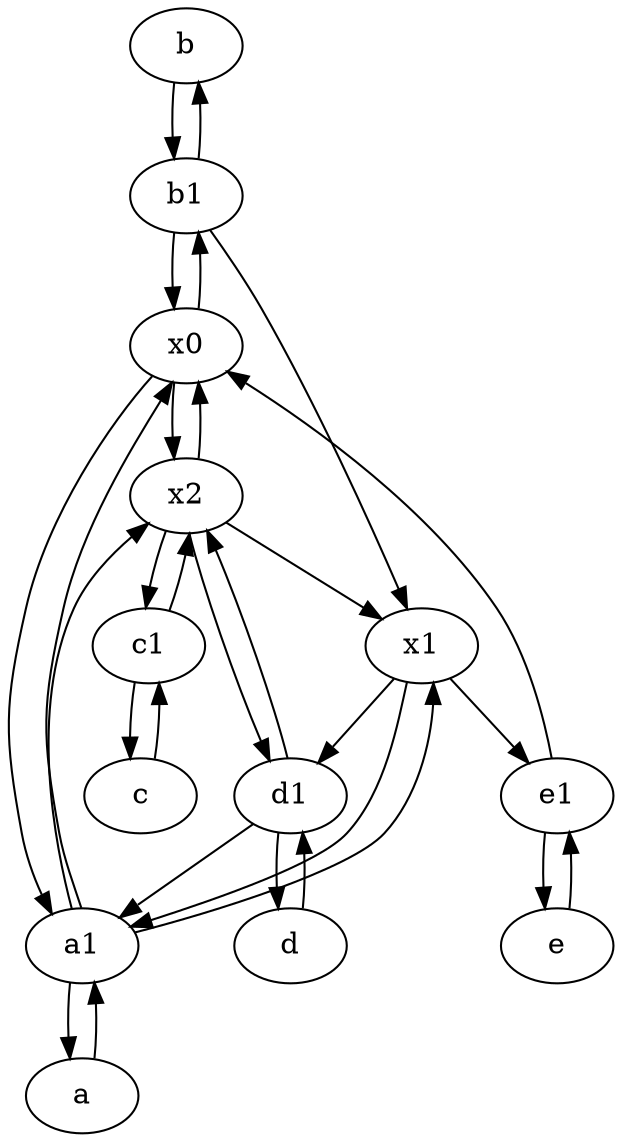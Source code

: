 digraph  {
	b [pos="50,20!"];
	b1 [pos="45,20!"];
	x1;
	c [pos="20,10!"];
	a [pos="40,10!"];
	e [pos="30,50!"];
	a1 [pos="40,15!"];
	x2;
	d1 [pos="25,30!"];
	d [pos="20,30!"];
	c1 [pos="30,15!"];
	e1 [pos="25,45!"];
	x0;
	d1 -> d;
	x1 -> e1;
	d -> d1;
	a1 -> x2;
	a1 -> x1;
	b1 -> b;
	x1 -> a1;
	c -> c1;
	a1 -> a;
	b -> b1;
	c1 -> x2;
	x2 -> c1;
	e -> e1;
	e1 -> x0;
	x0 -> x2;
	d1 -> a1;
	b1 -> x1;
	x2 -> x1;
	a1 -> x0;
	e1 -> e;
	b1 -> x0;
	x0 -> a1;
	x2 -> d1;
	d1 -> x2;
	x2 -> x0;
	x0 -> b1;
	x1 -> d1;
	a -> a1;
	c1 -> c;

	}